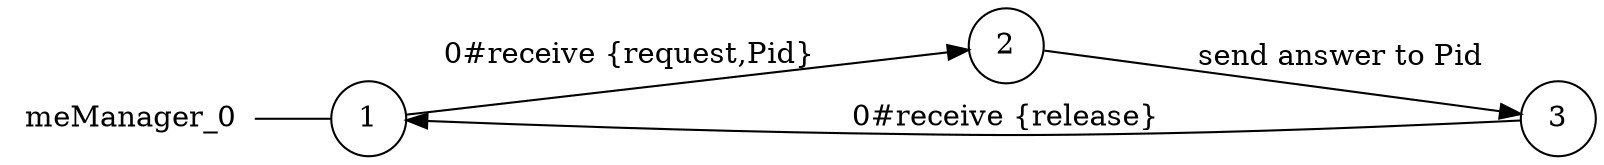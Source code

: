 digraph meManager_0 {
	rankdir="LR";
	n_0 [label="meManager_0", shape="plaintext"];
	n_1 [id="1", shape=circle, label="1"];
	n_0 -> n_1 [arrowhead=none];
	n_2 [id="2", shape=circle, label="2"];
	n_3 [id="3", shape=circle, label="3"];

	n_1 -> n_2 [id="[$e|1]", label="0#receive {request,Pid}"];
	n_2 -> n_3 [id="[$e|2]", label="send answer to Pid"];
	n_3 -> n_1 [id="[$e|4]", label="0#receive {release}"];
}
